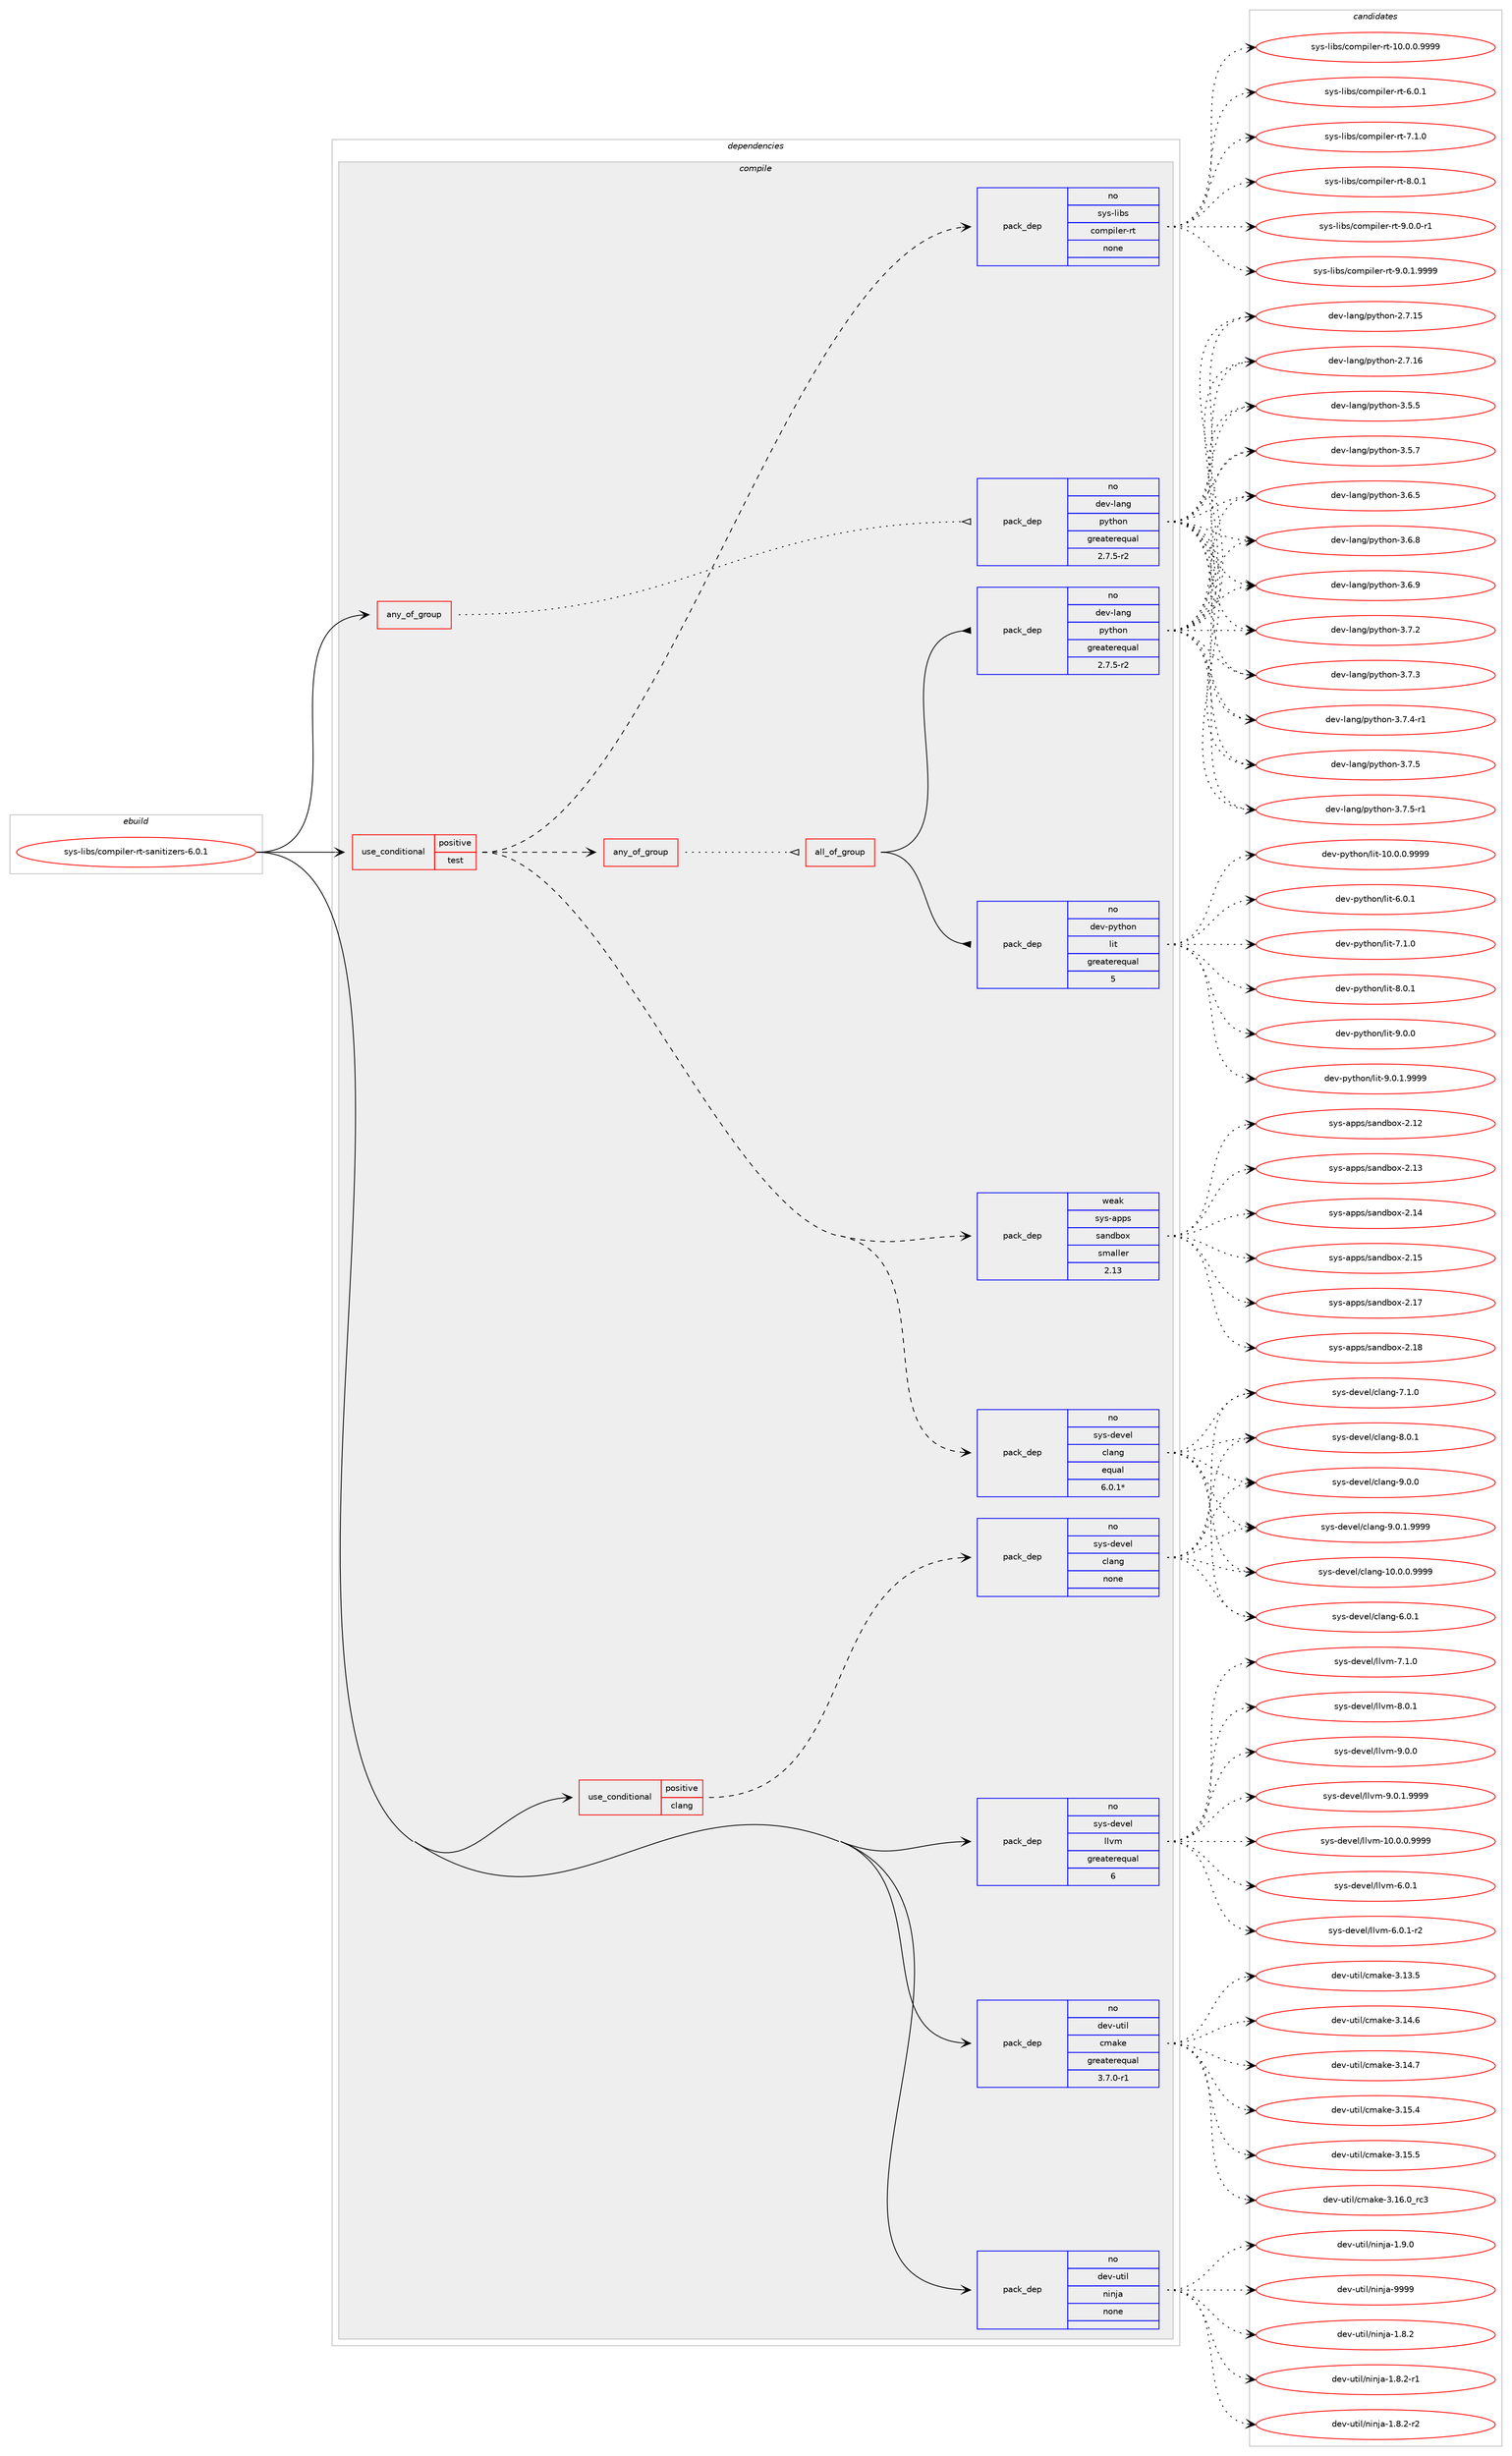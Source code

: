 digraph prolog {

# *************
# Graph options
# *************

newrank=true;
concentrate=true;
compound=true;
graph [rankdir=LR,fontname=Helvetica,fontsize=10,ranksep=1.5];#, ranksep=2.5, nodesep=0.2];
edge  [arrowhead=vee];
node  [fontname=Helvetica,fontsize=10];

# **********
# The ebuild
# **********

subgraph cluster_leftcol {
color=gray;
rank=same;
label=<<i>ebuild</i>>;
id [label="sys-libs/compiler-rt-sanitizers-6.0.1", color=red, width=4, href="../sys-libs/compiler-rt-sanitizers-6.0.1.svg"];
}

# ****************
# The dependencies
# ****************

subgraph cluster_midcol {
color=gray;
label=<<i>dependencies</i>>;
subgraph cluster_compile {
fillcolor="#eeeeee";
style=filled;
label=<<i>compile</i>>;
subgraph any15181 {
dependency896282 [label=<<TABLE BORDER="0" CELLBORDER="1" CELLSPACING="0" CELLPADDING="4"><TR><TD CELLPADDING="10">any_of_group</TD></TR></TABLE>>, shape=none, color=red];subgraph pack665316 {
dependency896283 [label=<<TABLE BORDER="0" CELLBORDER="1" CELLSPACING="0" CELLPADDING="4" WIDTH="220"><TR><TD ROWSPAN="6" CELLPADDING="30">pack_dep</TD></TR><TR><TD WIDTH="110">no</TD></TR><TR><TD>dev-lang</TD></TR><TR><TD>python</TD></TR><TR><TD>greaterequal</TD></TR><TR><TD>2.7.5-r2</TD></TR></TABLE>>, shape=none, color=blue];
}
dependency896282:e -> dependency896283:w [weight=20,style="dotted",arrowhead="oinv"];
}
id:e -> dependency896282:w [weight=20,style="solid",arrowhead="vee"];
subgraph cond215242 {
dependency896284 [label=<<TABLE BORDER="0" CELLBORDER="1" CELLSPACING="0" CELLPADDING="4"><TR><TD ROWSPAN="3" CELLPADDING="10">use_conditional</TD></TR><TR><TD>positive</TD></TR><TR><TD>clang</TD></TR></TABLE>>, shape=none, color=red];
subgraph pack665317 {
dependency896285 [label=<<TABLE BORDER="0" CELLBORDER="1" CELLSPACING="0" CELLPADDING="4" WIDTH="220"><TR><TD ROWSPAN="6" CELLPADDING="30">pack_dep</TD></TR><TR><TD WIDTH="110">no</TD></TR><TR><TD>sys-devel</TD></TR><TR><TD>clang</TD></TR><TR><TD>none</TD></TR><TR><TD></TD></TR></TABLE>>, shape=none, color=blue];
}
dependency896284:e -> dependency896285:w [weight=20,style="dashed",arrowhead="vee"];
}
id:e -> dependency896284:w [weight=20,style="solid",arrowhead="vee"];
subgraph cond215243 {
dependency896286 [label=<<TABLE BORDER="0" CELLBORDER="1" CELLSPACING="0" CELLPADDING="4"><TR><TD ROWSPAN="3" CELLPADDING="10">use_conditional</TD></TR><TR><TD>positive</TD></TR><TR><TD>test</TD></TR></TABLE>>, shape=none, color=red];
subgraph pack665318 {
dependency896287 [label=<<TABLE BORDER="0" CELLBORDER="1" CELLSPACING="0" CELLPADDING="4" WIDTH="220"><TR><TD ROWSPAN="6" CELLPADDING="30">pack_dep</TD></TR><TR><TD WIDTH="110">weak</TD></TR><TR><TD>sys-apps</TD></TR><TR><TD>sandbox</TD></TR><TR><TD>smaller</TD></TR><TR><TD>2.13</TD></TR></TABLE>>, shape=none, color=blue];
}
dependency896286:e -> dependency896287:w [weight=20,style="dashed",arrowhead="vee"];
subgraph any15182 {
dependency896288 [label=<<TABLE BORDER="0" CELLBORDER="1" CELLSPACING="0" CELLPADDING="4"><TR><TD CELLPADDING="10">any_of_group</TD></TR></TABLE>>, shape=none, color=red];subgraph all546 {
dependency896289 [label=<<TABLE BORDER="0" CELLBORDER="1" CELLSPACING="0" CELLPADDING="4"><TR><TD CELLPADDING="10">all_of_group</TD></TR></TABLE>>, shape=none, color=red];subgraph pack665319 {
dependency896290 [label=<<TABLE BORDER="0" CELLBORDER="1" CELLSPACING="0" CELLPADDING="4" WIDTH="220"><TR><TD ROWSPAN="6" CELLPADDING="30">pack_dep</TD></TR><TR><TD WIDTH="110">no</TD></TR><TR><TD>dev-lang</TD></TR><TR><TD>python</TD></TR><TR><TD>greaterequal</TD></TR><TR><TD>2.7.5-r2</TD></TR></TABLE>>, shape=none, color=blue];
}
dependency896289:e -> dependency896290:w [weight=20,style="solid",arrowhead="inv"];
subgraph pack665320 {
dependency896291 [label=<<TABLE BORDER="0" CELLBORDER="1" CELLSPACING="0" CELLPADDING="4" WIDTH="220"><TR><TD ROWSPAN="6" CELLPADDING="30">pack_dep</TD></TR><TR><TD WIDTH="110">no</TD></TR><TR><TD>dev-python</TD></TR><TR><TD>lit</TD></TR><TR><TD>greaterequal</TD></TR><TR><TD>5</TD></TR></TABLE>>, shape=none, color=blue];
}
dependency896289:e -> dependency896291:w [weight=20,style="solid",arrowhead="inv"];
}
dependency896288:e -> dependency896289:w [weight=20,style="dotted",arrowhead="oinv"];
}
dependency896286:e -> dependency896288:w [weight=20,style="dashed",arrowhead="vee"];
subgraph pack665321 {
dependency896292 [label=<<TABLE BORDER="0" CELLBORDER="1" CELLSPACING="0" CELLPADDING="4" WIDTH="220"><TR><TD ROWSPAN="6" CELLPADDING="30">pack_dep</TD></TR><TR><TD WIDTH="110">no</TD></TR><TR><TD>sys-devel</TD></TR><TR><TD>clang</TD></TR><TR><TD>equal</TD></TR><TR><TD>6.0.1*</TD></TR></TABLE>>, shape=none, color=blue];
}
dependency896286:e -> dependency896292:w [weight=20,style="dashed",arrowhead="vee"];
subgraph pack665322 {
dependency896293 [label=<<TABLE BORDER="0" CELLBORDER="1" CELLSPACING="0" CELLPADDING="4" WIDTH="220"><TR><TD ROWSPAN="6" CELLPADDING="30">pack_dep</TD></TR><TR><TD WIDTH="110">no</TD></TR><TR><TD>sys-libs</TD></TR><TR><TD>compiler-rt</TD></TR><TR><TD>none</TD></TR><TR><TD></TD></TR></TABLE>>, shape=none, color=blue];
}
dependency896286:e -> dependency896293:w [weight=20,style="dashed",arrowhead="vee"];
}
id:e -> dependency896286:w [weight=20,style="solid",arrowhead="vee"];
subgraph pack665323 {
dependency896294 [label=<<TABLE BORDER="0" CELLBORDER="1" CELLSPACING="0" CELLPADDING="4" WIDTH="220"><TR><TD ROWSPAN="6" CELLPADDING="30">pack_dep</TD></TR><TR><TD WIDTH="110">no</TD></TR><TR><TD>dev-util</TD></TR><TR><TD>cmake</TD></TR><TR><TD>greaterequal</TD></TR><TR><TD>3.7.0-r1</TD></TR></TABLE>>, shape=none, color=blue];
}
id:e -> dependency896294:w [weight=20,style="solid",arrowhead="vee"];
subgraph pack665324 {
dependency896295 [label=<<TABLE BORDER="0" CELLBORDER="1" CELLSPACING="0" CELLPADDING="4" WIDTH="220"><TR><TD ROWSPAN="6" CELLPADDING="30">pack_dep</TD></TR><TR><TD WIDTH="110">no</TD></TR><TR><TD>dev-util</TD></TR><TR><TD>ninja</TD></TR><TR><TD>none</TD></TR><TR><TD></TD></TR></TABLE>>, shape=none, color=blue];
}
id:e -> dependency896295:w [weight=20,style="solid",arrowhead="vee"];
subgraph pack665325 {
dependency896296 [label=<<TABLE BORDER="0" CELLBORDER="1" CELLSPACING="0" CELLPADDING="4" WIDTH="220"><TR><TD ROWSPAN="6" CELLPADDING="30">pack_dep</TD></TR><TR><TD WIDTH="110">no</TD></TR><TR><TD>sys-devel</TD></TR><TR><TD>llvm</TD></TR><TR><TD>greaterequal</TD></TR><TR><TD>6</TD></TR></TABLE>>, shape=none, color=blue];
}
id:e -> dependency896296:w [weight=20,style="solid",arrowhead="vee"];
}
subgraph cluster_compileandrun {
fillcolor="#eeeeee";
style=filled;
label=<<i>compile and run</i>>;
}
subgraph cluster_run {
fillcolor="#eeeeee";
style=filled;
label=<<i>run</i>>;
}
}

# **************
# The candidates
# **************

subgraph cluster_choices {
rank=same;
color=gray;
label=<<i>candidates</i>>;

subgraph choice665316 {
color=black;
nodesep=1;
choice10010111845108971101034711212111610411111045504655464953 [label="dev-lang/python-2.7.15", color=red, width=4,href="../dev-lang/python-2.7.15.svg"];
choice10010111845108971101034711212111610411111045504655464954 [label="dev-lang/python-2.7.16", color=red, width=4,href="../dev-lang/python-2.7.16.svg"];
choice100101118451089711010347112121116104111110455146534653 [label="dev-lang/python-3.5.5", color=red, width=4,href="../dev-lang/python-3.5.5.svg"];
choice100101118451089711010347112121116104111110455146534655 [label="dev-lang/python-3.5.7", color=red, width=4,href="../dev-lang/python-3.5.7.svg"];
choice100101118451089711010347112121116104111110455146544653 [label="dev-lang/python-3.6.5", color=red, width=4,href="../dev-lang/python-3.6.5.svg"];
choice100101118451089711010347112121116104111110455146544656 [label="dev-lang/python-3.6.8", color=red, width=4,href="../dev-lang/python-3.6.8.svg"];
choice100101118451089711010347112121116104111110455146544657 [label="dev-lang/python-3.6.9", color=red, width=4,href="../dev-lang/python-3.6.9.svg"];
choice100101118451089711010347112121116104111110455146554650 [label="dev-lang/python-3.7.2", color=red, width=4,href="../dev-lang/python-3.7.2.svg"];
choice100101118451089711010347112121116104111110455146554651 [label="dev-lang/python-3.7.3", color=red, width=4,href="../dev-lang/python-3.7.3.svg"];
choice1001011184510897110103471121211161041111104551465546524511449 [label="dev-lang/python-3.7.4-r1", color=red, width=4,href="../dev-lang/python-3.7.4-r1.svg"];
choice100101118451089711010347112121116104111110455146554653 [label="dev-lang/python-3.7.5", color=red, width=4,href="../dev-lang/python-3.7.5.svg"];
choice1001011184510897110103471121211161041111104551465546534511449 [label="dev-lang/python-3.7.5-r1", color=red, width=4,href="../dev-lang/python-3.7.5-r1.svg"];
dependency896283:e -> choice10010111845108971101034711212111610411111045504655464953:w [style=dotted,weight="100"];
dependency896283:e -> choice10010111845108971101034711212111610411111045504655464954:w [style=dotted,weight="100"];
dependency896283:e -> choice100101118451089711010347112121116104111110455146534653:w [style=dotted,weight="100"];
dependency896283:e -> choice100101118451089711010347112121116104111110455146534655:w [style=dotted,weight="100"];
dependency896283:e -> choice100101118451089711010347112121116104111110455146544653:w [style=dotted,weight="100"];
dependency896283:e -> choice100101118451089711010347112121116104111110455146544656:w [style=dotted,weight="100"];
dependency896283:e -> choice100101118451089711010347112121116104111110455146544657:w [style=dotted,weight="100"];
dependency896283:e -> choice100101118451089711010347112121116104111110455146554650:w [style=dotted,weight="100"];
dependency896283:e -> choice100101118451089711010347112121116104111110455146554651:w [style=dotted,weight="100"];
dependency896283:e -> choice1001011184510897110103471121211161041111104551465546524511449:w [style=dotted,weight="100"];
dependency896283:e -> choice100101118451089711010347112121116104111110455146554653:w [style=dotted,weight="100"];
dependency896283:e -> choice1001011184510897110103471121211161041111104551465546534511449:w [style=dotted,weight="100"];
}
subgraph choice665317 {
color=black;
nodesep=1;
choice11512111545100101118101108479910897110103454948464846484657575757 [label="sys-devel/clang-10.0.0.9999", color=red, width=4,href="../sys-devel/clang-10.0.0.9999.svg"];
choice11512111545100101118101108479910897110103455446484649 [label="sys-devel/clang-6.0.1", color=red, width=4,href="../sys-devel/clang-6.0.1.svg"];
choice11512111545100101118101108479910897110103455546494648 [label="sys-devel/clang-7.1.0", color=red, width=4,href="../sys-devel/clang-7.1.0.svg"];
choice11512111545100101118101108479910897110103455646484649 [label="sys-devel/clang-8.0.1", color=red, width=4,href="../sys-devel/clang-8.0.1.svg"];
choice11512111545100101118101108479910897110103455746484648 [label="sys-devel/clang-9.0.0", color=red, width=4,href="../sys-devel/clang-9.0.0.svg"];
choice115121115451001011181011084799108971101034557464846494657575757 [label="sys-devel/clang-9.0.1.9999", color=red, width=4,href="../sys-devel/clang-9.0.1.9999.svg"];
dependency896285:e -> choice11512111545100101118101108479910897110103454948464846484657575757:w [style=dotted,weight="100"];
dependency896285:e -> choice11512111545100101118101108479910897110103455446484649:w [style=dotted,weight="100"];
dependency896285:e -> choice11512111545100101118101108479910897110103455546494648:w [style=dotted,weight="100"];
dependency896285:e -> choice11512111545100101118101108479910897110103455646484649:w [style=dotted,weight="100"];
dependency896285:e -> choice11512111545100101118101108479910897110103455746484648:w [style=dotted,weight="100"];
dependency896285:e -> choice115121115451001011181011084799108971101034557464846494657575757:w [style=dotted,weight="100"];
}
subgraph choice665318 {
color=black;
nodesep=1;
choice11512111545971121121154711597110100981111204550464950 [label="sys-apps/sandbox-2.12", color=red, width=4,href="../sys-apps/sandbox-2.12.svg"];
choice11512111545971121121154711597110100981111204550464951 [label="sys-apps/sandbox-2.13", color=red, width=4,href="../sys-apps/sandbox-2.13.svg"];
choice11512111545971121121154711597110100981111204550464952 [label="sys-apps/sandbox-2.14", color=red, width=4,href="../sys-apps/sandbox-2.14.svg"];
choice11512111545971121121154711597110100981111204550464953 [label="sys-apps/sandbox-2.15", color=red, width=4,href="../sys-apps/sandbox-2.15.svg"];
choice11512111545971121121154711597110100981111204550464955 [label="sys-apps/sandbox-2.17", color=red, width=4,href="../sys-apps/sandbox-2.17.svg"];
choice11512111545971121121154711597110100981111204550464956 [label="sys-apps/sandbox-2.18", color=red, width=4,href="../sys-apps/sandbox-2.18.svg"];
dependency896287:e -> choice11512111545971121121154711597110100981111204550464950:w [style=dotted,weight="100"];
dependency896287:e -> choice11512111545971121121154711597110100981111204550464951:w [style=dotted,weight="100"];
dependency896287:e -> choice11512111545971121121154711597110100981111204550464952:w [style=dotted,weight="100"];
dependency896287:e -> choice11512111545971121121154711597110100981111204550464953:w [style=dotted,weight="100"];
dependency896287:e -> choice11512111545971121121154711597110100981111204550464955:w [style=dotted,weight="100"];
dependency896287:e -> choice11512111545971121121154711597110100981111204550464956:w [style=dotted,weight="100"];
}
subgraph choice665319 {
color=black;
nodesep=1;
choice10010111845108971101034711212111610411111045504655464953 [label="dev-lang/python-2.7.15", color=red, width=4,href="../dev-lang/python-2.7.15.svg"];
choice10010111845108971101034711212111610411111045504655464954 [label="dev-lang/python-2.7.16", color=red, width=4,href="../dev-lang/python-2.7.16.svg"];
choice100101118451089711010347112121116104111110455146534653 [label="dev-lang/python-3.5.5", color=red, width=4,href="../dev-lang/python-3.5.5.svg"];
choice100101118451089711010347112121116104111110455146534655 [label="dev-lang/python-3.5.7", color=red, width=4,href="../dev-lang/python-3.5.7.svg"];
choice100101118451089711010347112121116104111110455146544653 [label="dev-lang/python-3.6.5", color=red, width=4,href="../dev-lang/python-3.6.5.svg"];
choice100101118451089711010347112121116104111110455146544656 [label="dev-lang/python-3.6.8", color=red, width=4,href="../dev-lang/python-3.6.8.svg"];
choice100101118451089711010347112121116104111110455146544657 [label="dev-lang/python-3.6.9", color=red, width=4,href="../dev-lang/python-3.6.9.svg"];
choice100101118451089711010347112121116104111110455146554650 [label="dev-lang/python-3.7.2", color=red, width=4,href="../dev-lang/python-3.7.2.svg"];
choice100101118451089711010347112121116104111110455146554651 [label="dev-lang/python-3.7.3", color=red, width=4,href="../dev-lang/python-3.7.3.svg"];
choice1001011184510897110103471121211161041111104551465546524511449 [label="dev-lang/python-3.7.4-r1", color=red, width=4,href="../dev-lang/python-3.7.4-r1.svg"];
choice100101118451089711010347112121116104111110455146554653 [label="dev-lang/python-3.7.5", color=red, width=4,href="../dev-lang/python-3.7.5.svg"];
choice1001011184510897110103471121211161041111104551465546534511449 [label="dev-lang/python-3.7.5-r1", color=red, width=4,href="../dev-lang/python-3.7.5-r1.svg"];
dependency896290:e -> choice10010111845108971101034711212111610411111045504655464953:w [style=dotted,weight="100"];
dependency896290:e -> choice10010111845108971101034711212111610411111045504655464954:w [style=dotted,weight="100"];
dependency896290:e -> choice100101118451089711010347112121116104111110455146534653:w [style=dotted,weight="100"];
dependency896290:e -> choice100101118451089711010347112121116104111110455146534655:w [style=dotted,weight="100"];
dependency896290:e -> choice100101118451089711010347112121116104111110455146544653:w [style=dotted,weight="100"];
dependency896290:e -> choice100101118451089711010347112121116104111110455146544656:w [style=dotted,weight="100"];
dependency896290:e -> choice100101118451089711010347112121116104111110455146544657:w [style=dotted,weight="100"];
dependency896290:e -> choice100101118451089711010347112121116104111110455146554650:w [style=dotted,weight="100"];
dependency896290:e -> choice100101118451089711010347112121116104111110455146554651:w [style=dotted,weight="100"];
dependency896290:e -> choice1001011184510897110103471121211161041111104551465546524511449:w [style=dotted,weight="100"];
dependency896290:e -> choice100101118451089711010347112121116104111110455146554653:w [style=dotted,weight="100"];
dependency896290:e -> choice1001011184510897110103471121211161041111104551465546534511449:w [style=dotted,weight="100"];
}
subgraph choice665320 {
color=black;
nodesep=1;
choice1001011184511212111610411111047108105116454948464846484657575757 [label="dev-python/lit-10.0.0.9999", color=red, width=4,href="../dev-python/lit-10.0.0.9999.svg"];
choice1001011184511212111610411111047108105116455446484649 [label="dev-python/lit-6.0.1", color=red, width=4,href="../dev-python/lit-6.0.1.svg"];
choice1001011184511212111610411111047108105116455546494648 [label="dev-python/lit-7.1.0", color=red, width=4,href="../dev-python/lit-7.1.0.svg"];
choice1001011184511212111610411111047108105116455646484649 [label="dev-python/lit-8.0.1", color=red, width=4,href="../dev-python/lit-8.0.1.svg"];
choice1001011184511212111610411111047108105116455746484648 [label="dev-python/lit-9.0.0", color=red, width=4,href="../dev-python/lit-9.0.0.svg"];
choice10010111845112121116104111110471081051164557464846494657575757 [label="dev-python/lit-9.0.1.9999", color=red, width=4,href="../dev-python/lit-9.0.1.9999.svg"];
dependency896291:e -> choice1001011184511212111610411111047108105116454948464846484657575757:w [style=dotted,weight="100"];
dependency896291:e -> choice1001011184511212111610411111047108105116455446484649:w [style=dotted,weight="100"];
dependency896291:e -> choice1001011184511212111610411111047108105116455546494648:w [style=dotted,weight="100"];
dependency896291:e -> choice1001011184511212111610411111047108105116455646484649:w [style=dotted,weight="100"];
dependency896291:e -> choice1001011184511212111610411111047108105116455746484648:w [style=dotted,weight="100"];
dependency896291:e -> choice10010111845112121116104111110471081051164557464846494657575757:w [style=dotted,weight="100"];
}
subgraph choice665321 {
color=black;
nodesep=1;
choice11512111545100101118101108479910897110103454948464846484657575757 [label="sys-devel/clang-10.0.0.9999", color=red, width=4,href="../sys-devel/clang-10.0.0.9999.svg"];
choice11512111545100101118101108479910897110103455446484649 [label="sys-devel/clang-6.0.1", color=red, width=4,href="../sys-devel/clang-6.0.1.svg"];
choice11512111545100101118101108479910897110103455546494648 [label="sys-devel/clang-7.1.0", color=red, width=4,href="../sys-devel/clang-7.1.0.svg"];
choice11512111545100101118101108479910897110103455646484649 [label="sys-devel/clang-8.0.1", color=red, width=4,href="../sys-devel/clang-8.0.1.svg"];
choice11512111545100101118101108479910897110103455746484648 [label="sys-devel/clang-9.0.0", color=red, width=4,href="../sys-devel/clang-9.0.0.svg"];
choice115121115451001011181011084799108971101034557464846494657575757 [label="sys-devel/clang-9.0.1.9999", color=red, width=4,href="../sys-devel/clang-9.0.1.9999.svg"];
dependency896292:e -> choice11512111545100101118101108479910897110103454948464846484657575757:w [style=dotted,weight="100"];
dependency896292:e -> choice11512111545100101118101108479910897110103455446484649:w [style=dotted,weight="100"];
dependency896292:e -> choice11512111545100101118101108479910897110103455546494648:w [style=dotted,weight="100"];
dependency896292:e -> choice11512111545100101118101108479910897110103455646484649:w [style=dotted,weight="100"];
dependency896292:e -> choice11512111545100101118101108479910897110103455746484648:w [style=dotted,weight="100"];
dependency896292:e -> choice115121115451001011181011084799108971101034557464846494657575757:w [style=dotted,weight="100"];
}
subgraph choice665322 {
color=black;
nodesep=1;
choice1151211154510810598115479911110911210510810111445114116454948464846484657575757 [label="sys-libs/compiler-rt-10.0.0.9999", color=red, width=4,href="../sys-libs/compiler-rt-10.0.0.9999.svg"];
choice1151211154510810598115479911110911210510810111445114116455446484649 [label="sys-libs/compiler-rt-6.0.1", color=red, width=4,href="../sys-libs/compiler-rt-6.0.1.svg"];
choice1151211154510810598115479911110911210510810111445114116455546494648 [label="sys-libs/compiler-rt-7.1.0", color=red, width=4,href="../sys-libs/compiler-rt-7.1.0.svg"];
choice1151211154510810598115479911110911210510810111445114116455646484649 [label="sys-libs/compiler-rt-8.0.1", color=red, width=4,href="../sys-libs/compiler-rt-8.0.1.svg"];
choice11512111545108105981154799111109112105108101114451141164557464846484511449 [label="sys-libs/compiler-rt-9.0.0-r1", color=red, width=4,href="../sys-libs/compiler-rt-9.0.0-r1.svg"];
choice11512111545108105981154799111109112105108101114451141164557464846494657575757 [label="sys-libs/compiler-rt-9.0.1.9999", color=red, width=4,href="../sys-libs/compiler-rt-9.0.1.9999.svg"];
dependency896293:e -> choice1151211154510810598115479911110911210510810111445114116454948464846484657575757:w [style=dotted,weight="100"];
dependency896293:e -> choice1151211154510810598115479911110911210510810111445114116455446484649:w [style=dotted,weight="100"];
dependency896293:e -> choice1151211154510810598115479911110911210510810111445114116455546494648:w [style=dotted,weight="100"];
dependency896293:e -> choice1151211154510810598115479911110911210510810111445114116455646484649:w [style=dotted,weight="100"];
dependency896293:e -> choice11512111545108105981154799111109112105108101114451141164557464846484511449:w [style=dotted,weight="100"];
dependency896293:e -> choice11512111545108105981154799111109112105108101114451141164557464846494657575757:w [style=dotted,weight="100"];
}
subgraph choice665323 {
color=black;
nodesep=1;
choice1001011184511711610510847991099710710145514649514653 [label="dev-util/cmake-3.13.5", color=red, width=4,href="../dev-util/cmake-3.13.5.svg"];
choice1001011184511711610510847991099710710145514649524654 [label="dev-util/cmake-3.14.6", color=red, width=4,href="../dev-util/cmake-3.14.6.svg"];
choice1001011184511711610510847991099710710145514649524655 [label="dev-util/cmake-3.14.7", color=red, width=4,href="../dev-util/cmake-3.14.7.svg"];
choice1001011184511711610510847991099710710145514649534652 [label="dev-util/cmake-3.15.4", color=red, width=4,href="../dev-util/cmake-3.15.4.svg"];
choice1001011184511711610510847991099710710145514649534653 [label="dev-util/cmake-3.15.5", color=red, width=4,href="../dev-util/cmake-3.15.5.svg"];
choice1001011184511711610510847991099710710145514649544648951149951 [label="dev-util/cmake-3.16.0_rc3", color=red, width=4,href="../dev-util/cmake-3.16.0_rc3.svg"];
dependency896294:e -> choice1001011184511711610510847991099710710145514649514653:w [style=dotted,weight="100"];
dependency896294:e -> choice1001011184511711610510847991099710710145514649524654:w [style=dotted,weight="100"];
dependency896294:e -> choice1001011184511711610510847991099710710145514649524655:w [style=dotted,weight="100"];
dependency896294:e -> choice1001011184511711610510847991099710710145514649534652:w [style=dotted,weight="100"];
dependency896294:e -> choice1001011184511711610510847991099710710145514649534653:w [style=dotted,weight="100"];
dependency896294:e -> choice1001011184511711610510847991099710710145514649544648951149951:w [style=dotted,weight="100"];
}
subgraph choice665324 {
color=black;
nodesep=1;
choice100101118451171161051084711010511010697454946564650 [label="dev-util/ninja-1.8.2", color=red, width=4,href="../dev-util/ninja-1.8.2.svg"];
choice1001011184511711610510847110105110106974549465646504511449 [label="dev-util/ninja-1.8.2-r1", color=red, width=4,href="../dev-util/ninja-1.8.2-r1.svg"];
choice1001011184511711610510847110105110106974549465646504511450 [label="dev-util/ninja-1.8.2-r2", color=red, width=4,href="../dev-util/ninja-1.8.2-r2.svg"];
choice100101118451171161051084711010511010697454946574648 [label="dev-util/ninja-1.9.0", color=red, width=4,href="../dev-util/ninja-1.9.0.svg"];
choice1001011184511711610510847110105110106974557575757 [label="dev-util/ninja-9999", color=red, width=4,href="../dev-util/ninja-9999.svg"];
dependency896295:e -> choice100101118451171161051084711010511010697454946564650:w [style=dotted,weight="100"];
dependency896295:e -> choice1001011184511711610510847110105110106974549465646504511449:w [style=dotted,weight="100"];
dependency896295:e -> choice1001011184511711610510847110105110106974549465646504511450:w [style=dotted,weight="100"];
dependency896295:e -> choice100101118451171161051084711010511010697454946574648:w [style=dotted,weight="100"];
dependency896295:e -> choice1001011184511711610510847110105110106974557575757:w [style=dotted,weight="100"];
}
subgraph choice665325 {
color=black;
nodesep=1;
choice1151211154510010111810110847108108118109454948464846484657575757 [label="sys-devel/llvm-10.0.0.9999", color=red, width=4,href="../sys-devel/llvm-10.0.0.9999.svg"];
choice1151211154510010111810110847108108118109455446484649 [label="sys-devel/llvm-6.0.1", color=red, width=4,href="../sys-devel/llvm-6.0.1.svg"];
choice11512111545100101118101108471081081181094554464846494511450 [label="sys-devel/llvm-6.0.1-r2", color=red, width=4,href="../sys-devel/llvm-6.0.1-r2.svg"];
choice1151211154510010111810110847108108118109455546494648 [label="sys-devel/llvm-7.1.0", color=red, width=4,href="../sys-devel/llvm-7.1.0.svg"];
choice1151211154510010111810110847108108118109455646484649 [label="sys-devel/llvm-8.0.1", color=red, width=4,href="../sys-devel/llvm-8.0.1.svg"];
choice1151211154510010111810110847108108118109455746484648 [label="sys-devel/llvm-9.0.0", color=red, width=4,href="../sys-devel/llvm-9.0.0.svg"];
choice11512111545100101118101108471081081181094557464846494657575757 [label="sys-devel/llvm-9.0.1.9999", color=red, width=4,href="../sys-devel/llvm-9.0.1.9999.svg"];
dependency896296:e -> choice1151211154510010111810110847108108118109454948464846484657575757:w [style=dotted,weight="100"];
dependency896296:e -> choice1151211154510010111810110847108108118109455446484649:w [style=dotted,weight="100"];
dependency896296:e -> choice11512111545100101118101108471081081181094554464846494511450:w [style=dotted,weight="100"];
dependency896296:e -> choice1151211154510010111810110847108108118109455546494648:w [style=dotted,weight="100"];
dependency896296:e -> choice1151211154510010111810110847108108118109455646484649:w [style=dotted,weight="100"];
dependency896296:e -> choice1151211154510010111810110847108108118109455746484648:w [style=dotted,weight="100"];
dependency896296:e -> choice11512111545100101118101108471081081181094557464846494657575757:w [style=dotted,weight="100"];
}
}

}
